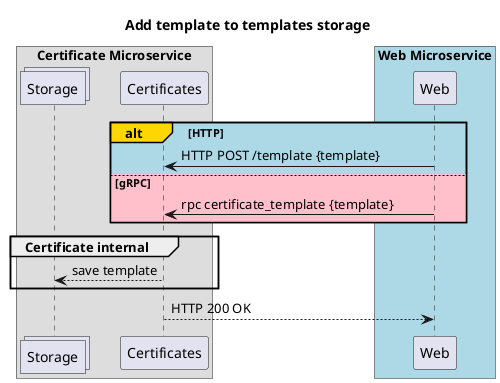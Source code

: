 @startuml
title Add template to templates storage

box Certificate Microservice
collections Storage as str
participant Certificates as crt
end box 

box "Web Microservice" #LightBlue
participant Web as web
end box 

alt#Gold #LightBlue HTTP
    web -> crt: HTTP POST /template {template}
else #Pink gRPC
    web -> crt: rpc certificate_template {template}
end

group Certificate internal 
  str <-- crt : save template
end
crt --> web: HTTP 200 OK
@enduml

